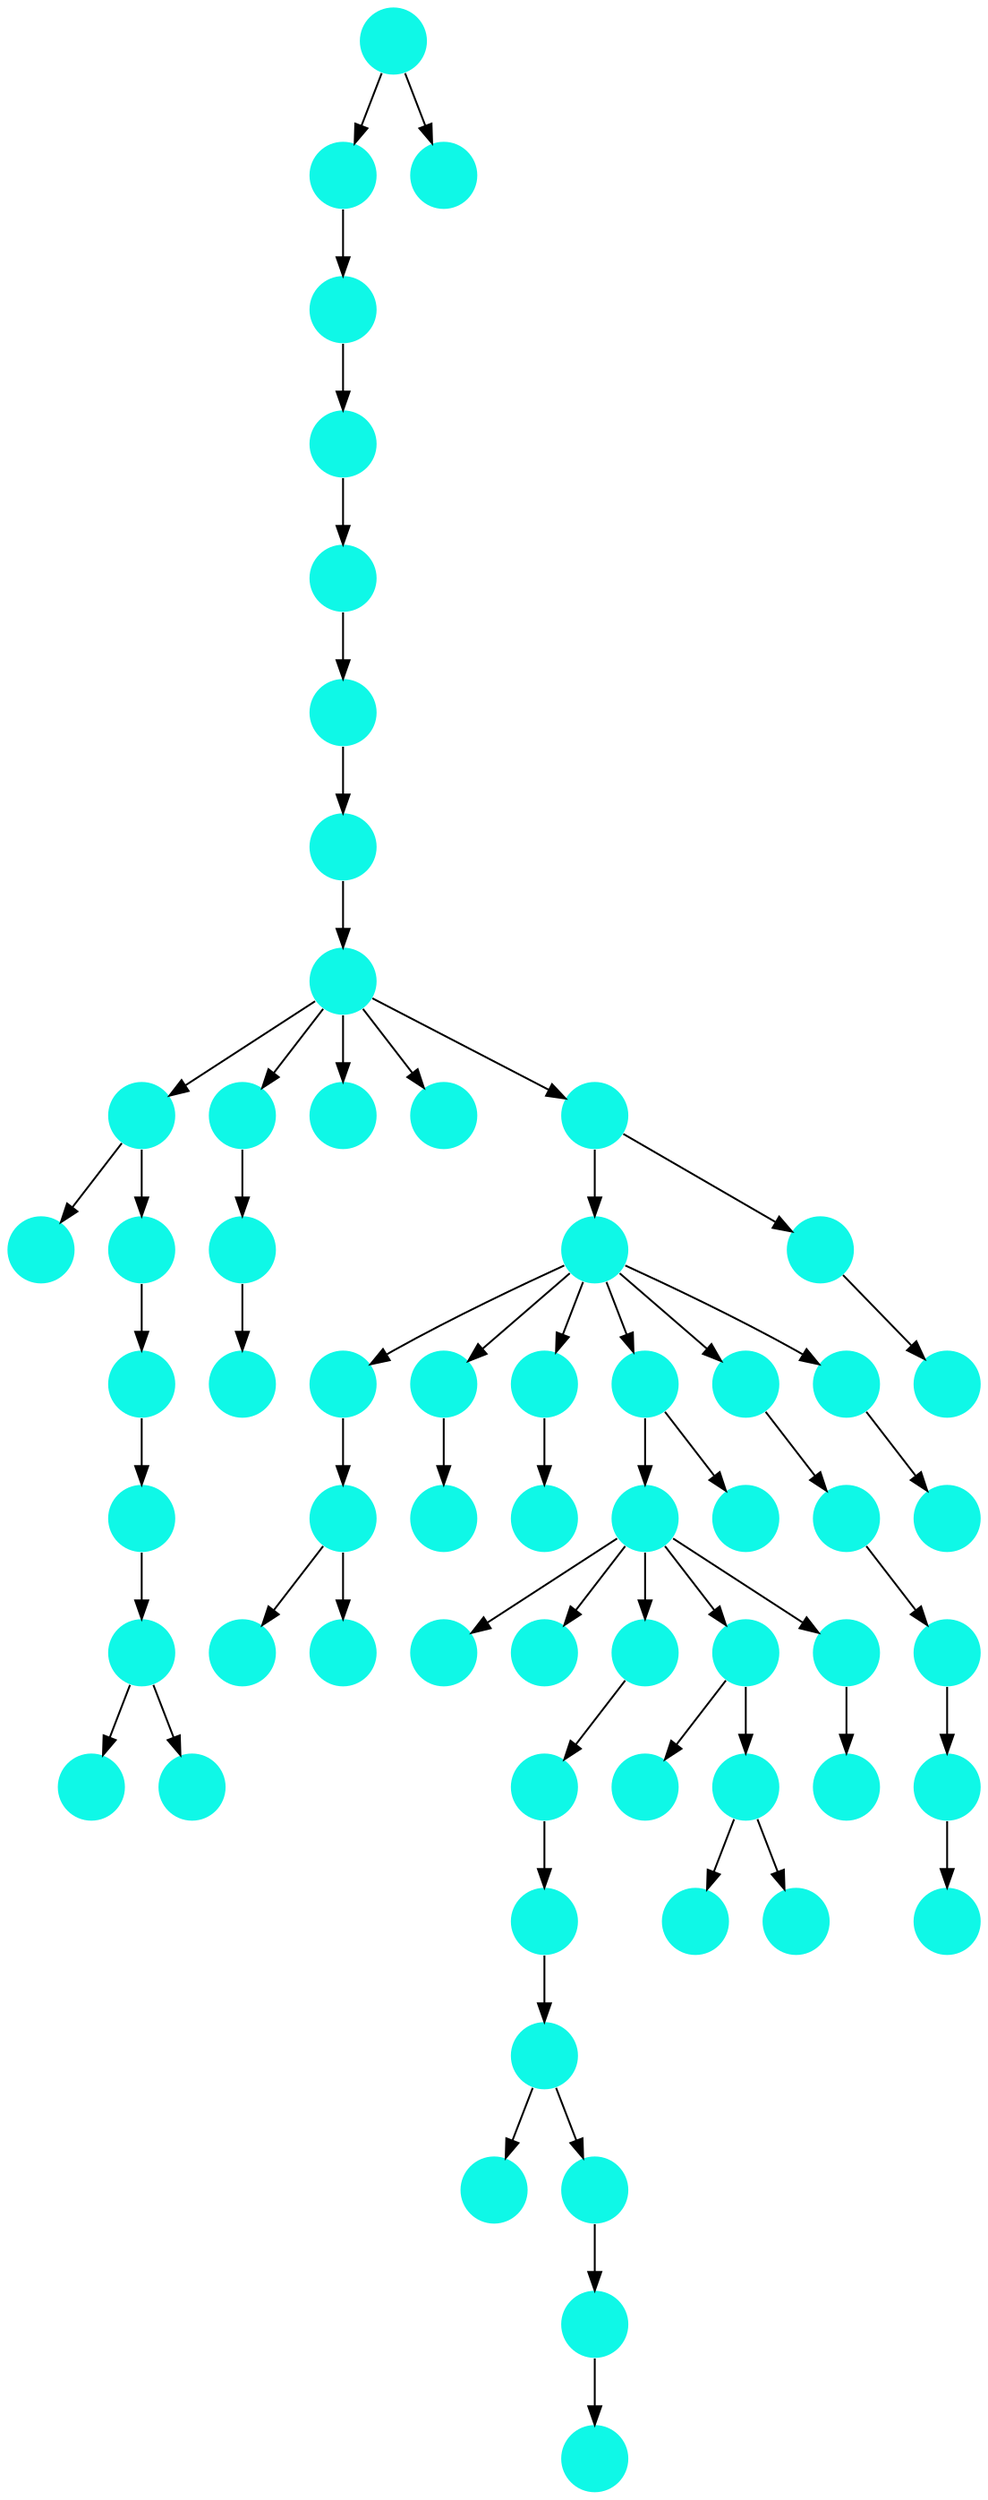 digraph{
0 [tooltip = "I", penwidth = 0, style = filled, fillcolor = "#0ff8e7", shape = circle, label = ""]
1 [tooltip = "I", penwidth = 0, style = filled, fillcolor = "#0ff8e7", shape = circle, label = ""]
2 [tooltip = "I", penwidth = 0, style = filled, fillcolor = "#0ff8e7", shape = circle, label = ""]
3 [tooltip = "I", penwidth = 0, style = filled, fillcolor = "#0ff8e7", shape = circle, label = ""]
4 [tooltip = "I", penwidth = 0, style = filled, fillcolor = "#0ff8e7", shape = circle, label = ""]
5 [tooltip = "I", penwidth = 0, style = filled, fillcolor = "#0ff8e7", shape = circle, label = ""]
6 [tooltip = "I", penwidth = 0, style = filled, fillcolor = "#0ff8e7", shape = circle, label = ""]
7 [tooltip = "I", penwidth = 0, style = filled, fillcolor = "#0ff8e7", shape = circle, label = ""]
8 [tooltip = "I", penwidth = 0, style = filled, fillcolor = "#0ff8e7", shape = circle, label = ""]
9 [tooltip = "I", penwidth = 0, style = filled, fillcolor = "#0ff8e7", shape = circle, label = ""]
10 [tooltip = "I", penwidth = 0, style = filled, fillcolor = "#0ff8e7", shape = circle, label = ""]
11 [tooltip = "I", penwidth = 0, style = filled, fillcolor = "#0ff8e7", shape = circle, label = ""]
12 [tooltip = "I", penwidth = 0, style = filled, fillcolor = "#0ff8e7", shape = circle, label = ""]
13 [tooltip = "I", penwidth = 0, style = filled, fillcolor = "#0ff8e7", shape = circle, label = ""]
14 [tooltip = "I", penwidth = 0, style = filled, fillcolor = "#0ff8e7", shape = circle, label = ""]
15 [tooltip = "I", penwidth = 0, style = filled, fillcolor = "#0ff8e7", shape = circle, label = ""]
16 [tooltip = "I", penwidth = 0, style = filled, fillcolor = "#0ff8e7", shape = circle, label = ""]
17 [tooltip = "I", penwidth = 0, style = filled, fillcolor = "#0ff8e7", shape = circle, label = ""]
18 [tooltip = "I", penwidth = 0, style = filled, fillcolor = "#0ff8e7", shape = circle, label = ""]
19 [tooltip = "I", penwidth = 0, style = filled, fillcolor = "#0ff8e7", shape = circle, label = ""]
20 [tooltip = "I", penwidth = 0, style = filled, fillcolor = "#0ff8e7", shape = circle, label = ""]
21 [tooltip = "I", penwidth = 0, style = filled, fillcolor = "#0ff8e7", shape = circle, label = ""]
22 [tooltip = "I", penwidth = 0, style = filled, fillcolor = "#0ff8e7", shape = circle, label = ""]
23 [tooltip = "I", penwidth = 0, style = filled, fillcolor = "#0ff8e7", shape = circle, label = ""]
24 [tooltip = "I", penwidth = 0, style = filled, fillcolor = "#0ff8e7", shape = circle, label = ""]
25 [tooltip = "I", penwidth = 0, style = filled, fillcolor = "#0ff8e7", shape = circle, label = ""]
26 [tooltip = "I", penwidth = 0, style = filled, fillcolor = "#0ff8e7", shape = circle, label = ""]
27 [tooltip = "I", penwidth = 0, style = filled, fillcolor = "#0ff8e7", shape = circle, label = ""]
28 [tooltip = "I", penwidth = 0, style = filled, fillcolor = "#0ff8e7", shape = circle, label = ""]
29 [tooltip = "I", penwidth = 0, style = filled, fillcolor = "#0ff8e7", shape = circle, label = ""]
30 [tooltip = "I", penwidth = 0, style = filled, fillcolor = "#0ff8e7", shape = circle, label = ""]
31 [tooltip = "I", penwidth = 0, style = filled, fillcolor = "#0ff8e7", shape = circle, label = ""]
32 [tooltip = "I", penwidth = 0, style = filled, fillcolor = "#0ff8e7", shape = circle, label = ""]
33 [tooltip = "I", penwidth = 0, style = filled, fillcolor = "#0ff8e7", shape = circle, label = ""]
34 [tooltip = "I", penwidth = 0, style = filled, fillcolor = "#0ff8e7", shape = circle, label = ""]
35 [tooltip = "I", penwidth = 0, style = filled, fillcolor = "#0ff8e7", shape = circle, label = ""]
36 [tooltip = "I", penwidth = 0, style = filled, fillcolor = "#0ff8e7", shape = circle, label = ""]
37 [tooltip = "I", penwidth = 0, style = filled, fillcolor = "#0ff8e7", shape = circle, label = ""]
38 [tooltip = "I", penwidth = 0, style = filled, fillcolor = "#0ff8e7", shape = circle, label = ""]
39 [tooltip = "I", penwidth = 0, style = filled, fillcolor = "#0ff8e7", shape = circle, label = ""]
40 [tooltip = "I", penwidth = 0, style = filled, fillcolor = "#0ff8e7", shape = circle, label = ""]
41 [tooltip = "I", penwidth = 0, style = filled, fillcolor = "#0ff8e7", shape = circle, label = ""]
42 [tooltip = "I", penwidth = 0, style = filled, fillcolor = "#0ff8e7", shape = circle, label = ""]
43 [tooltip = "I", penwidth = 0, style = filled, fillcolor = "#0ff8e7", shape = circle, label = ""]
44 [tooltip = "I", penwidth = 0, style = filled, fillcolor = "#0ff8e7", shape = circle, label = ""]
45 [tooltip = "I", penwidth = 0, style = filled, fillcolor = "#0ff8e7", shape = circle, label = ""]
46 [tooltip = "I", penwidth = 0, style = filled, fillcolor = "#0ff8e7", shape = circle, label = ""]
47 [tooltip = "I", penwidth = 0, style = filled, fillcolor = "#0ff8e7", shape = circle, label = ""]
48 [tooltip = "I", penwidth = 0, style = filled, fillcolor = "#0ff8e7", shape = circle, label = ""]
49 [tooltip = "I", penwidth = 0, style = filled, fillcolor = "#0ff8e7", shape = circle, label = ""]
50 [tooltip = "I", penwidth = 0, style = filled, fillcolor = "#0ff8e7", shape = circle, label = ""]
51 [tooltip = "I", penwidth = 0, style = filled, fillcolor = "#0ff8e7", shape = circle, label = ""]
52 [tooltip = "I", penwidth = 0, style = filled, fillcolor = "#0ff8e7", shape = circle, label = ""]
53 [tooltip = "I", penwidth = 0, style = filled, fillcolor = "#0ff8e7", shape = circle, label = ""]
54 [tooltip = "I", penwidth = 0, style = filled, fillcolor = "#0ff8e7", shape = circle, label = ""]
55 [tooltip = "I", penwidth = 0, style = filled, fillcolor = "#0ff8e7", shape = circle, label = ""]
56 [tooltip = "I", penwidth = 0, style = filled, fillcolor = "#0ff8e7", shape = circle, label = ""]
57 [tooltip = "I", penwidth = 0, style = filled, fillcolor = "#0ff8e7", shape = circle, label = ""]
58 [tooltip = "I", penwidth = 0, style = filled, fillcolor = "#0ff8e7", shape = circle, label = ""]
59 [tooltip = "I", penwidth = 0, style = filled, fillcolor = "#0ff8e7", shape = circle, label = ""]
60 [tooltip = "I", penwidth = 0, style = filled, fillcolor = "#0ff8e7", shape = circle, label = ""]
24 -> 30
38 -> 50
31 -> 34
0 -> 20
55 -> 28
23 -> 22
42 -> 38
60 -> 48
32 -> 6
0 -> 16
11 -> 52
1 -> 60
42 -> 0
5 -> 54
10 -> 3
39 -> 21
21 -> 56
39 -> 41
27 -> 33
14 -> 11
33 -> 57
6 -> 43
19 -> 7
28 -> 23
4 -> 8
10 -> 12
0 -> 17
19 -> 47
16 -> 15
0 -> 4
11 -> 18
19 -> 53
39 -> 40
47 -> 44
47 -> 45
37 -> 35
20 -> 31
12 -> 25
55 -> 2
56 -> 36
17 -> 51
25 -> 14
26 -> 9
39 -> 10
19 -> 13
60 -> 58
34 -> 37
54 -> 32
17 -> 19
57 -> 55
0 -> 1
43 -> 39
24 -> 29
0 -> 26
45 -> 46
19 -> 27
45 -> 59
39 -> 42
53 -> 49
29 -> 5
}